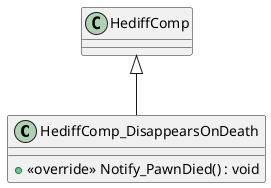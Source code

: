 @startuml
class HediffComp_DisappearsOnDeath {
    + <<override>> Notify_PawnDied() : void
}
HediffComp <|-- HediffComp_DisappearsOnDeath
@enduml
